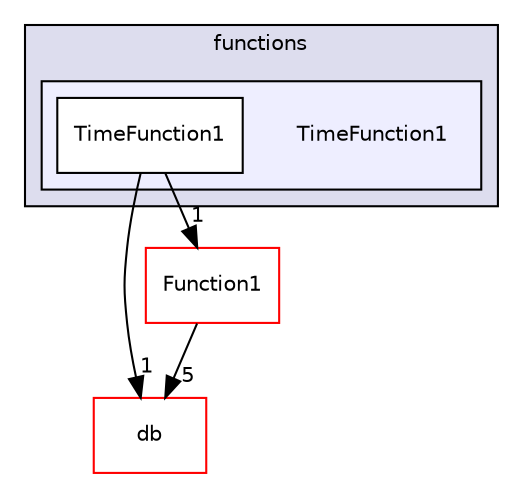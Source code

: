 digraph "src/OpenFOAM/primitives/functions/TimeFunction1" {
  bgcolor=transparent;
  compound=true
  node [ fontsize="10", fontname="Helvetica"];
  edge [ labelfontsize="10", labelfontname="Helvetica"];
  subgraph clusterdir_d9e7e9a9f2a6b8c09f93ad92e1b15a84 {
    graph [ bgcolor="#ddddee", pencolor="black", label="functions" fontname="Helvetica", fontsize="10", URL="dir_d9e7e9a9f2a6b8c09f93ad92e1b15a84.html"]
  subgraph clusterdir_f656d459781a4d3a211438a123fb6b16 {
    graph [ bgcolor="#eeeeff", pencolor="black", label="" URL="dir_f656d459781a4d3a211438a123fb6b16.html"];
    dir_f656d459781a4d3a211438a123fb6b16 [shape=plaintext label="TimeFunction1"];
    dir_3ff2abe3eb87ad108bee7558f600c69d [shape=box label="TimeFunction1" color="black" fillcolor="white" style="filled" URL="dir_3ff2abe3eb87ad108bee7558f600c69d.html"];
  }
  }
  dir_63c634f7a7cfd679ac26c67fb30fc32f [shape=box label="db" color="red" URL="dir_63c634f7a7cfd679ac26c67fb30fc32f.html"];
  dir_bf4f273fcff898a8e57532425217d669 [shape=box label="Function1" color="red" URL="dir_bf4f273fcff898a8e57532425217d669.html"];
  dir_bf4f273fcff898a8e57532425217d669->dir_63c634f7a7cfd679ac26c67fb30fc32f [headlabel="5", labeldistance=1.5 headhref="dir_002327_001943.html"];
  dir_3ff2abe3eb87ad108bee7558f600c69d->dir_63c634f7a7cfd679ac26c67fb30fc32f [headlabel="1", labeldistance=1.5 headhref="dir_002337_001943.html"];
  dir_3ff2abe3eb87ad108bee7558f600c69d->dir_bf4f273fcff898a8e57532425217d669 [headlabel="1", labeldistance=1.5 headhref="dir_002337_002327.html"];
}
